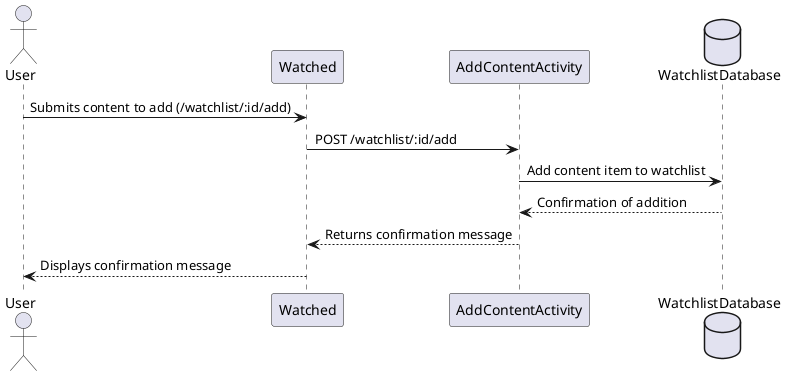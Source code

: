 @startuml
actor User
participant Watched
participant AddContentActivity
database WatchlistDatabase

User -> Watched: Submits content to add (/watchlist/:id/add)
Watched -> AddContentActivity: POST /watchlist/:id/add
AddContentActivity -> WatchlistDatabase: Add content item to watchlist
WatchlistDatabase --> AddContentActivity: Confirmation of addition
AddContentActivity --> Watched: Returns confirmation message
Watched --> User: Displays confirmation message

@enduml
